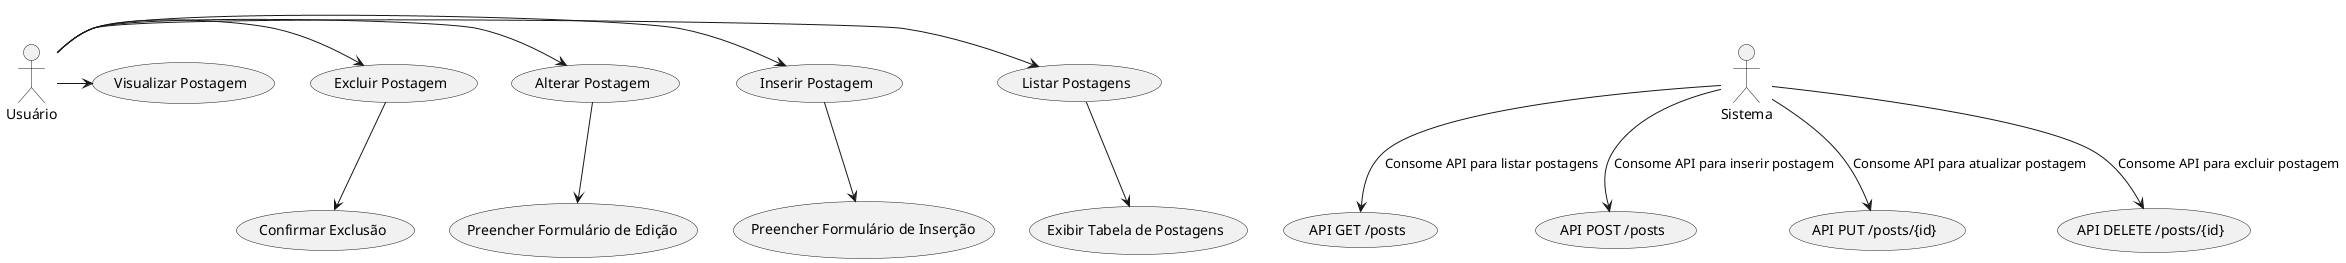 @startuml
actor Usuário
actor Sistema

Usuário -> (Listar Postagens)
Usuário -> (Inserir Postagem)
Usuário -> (Alterar Postagem)
Usuário -> (Excluir Postagem)
Usuário -> (Visualizar Postagem)

(Listar Postagens) --> (Exibir Tabela de Postagens)
(Inserir Postagem) --> (Preencher Formulário de Inserção)
(Alterar Postagem) --> (Preencher Formulário de Edição)
(Excluir Postagem) --> (Confirmar Exclusão)

(Sistema) --> (API GET /posts) : Consome API para listar postagens
(Sistema) --> (API POST /posts) : Consome API para inserir postagem
(Sistema) --> (API PUT /posts/{id}) : Consome API para atualizar postagem
(Sistema) --> (API DELETE /posts/{id}) : Consome API para excluir postagem

@enduml
